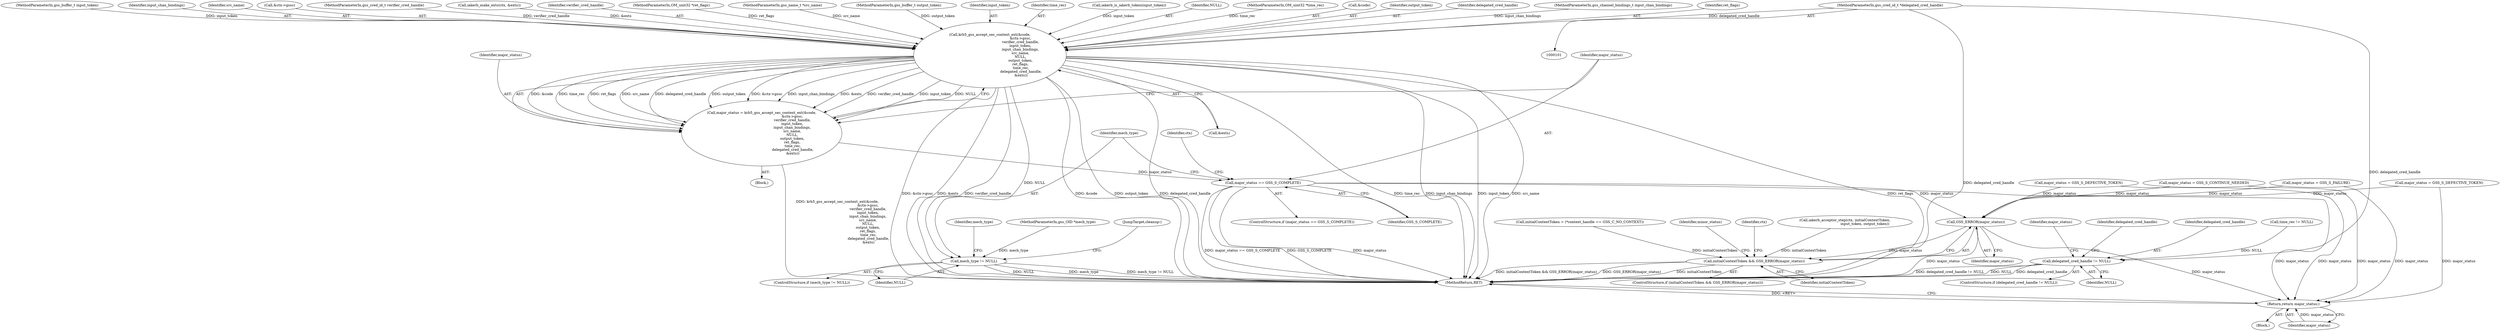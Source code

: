 digraph "0_krb5_e04f0283516e80d2f93366e0d479d13c9b5c8c2a_1@pointer" {
"1000112" [label="(MethodParameterIn,gss_cred_id_t *delegated_cred_handle)"];
"1000234" [label="(Call,delegated_cred_handle != NULL)"];
"1000253" [label="(Call,krb5_gss_accept_sec_context_ext(&code,\n                                                       &ctx->gssc,\n                                                       verifier_cred_handle,\n                                                       input_token,\n                                                       input_chan_bindings,\n                                                       src_name,\n                                                       NULL,\n                                                       output_token,\n                                                       ret_flags,\n                                                        time_rec,\n                                                        delegated_cred_handle,\n                                                        &exts))"];
"1000251" [label="(Call,major_status = krb5_gss_accept_sec_context_ext(&code,\n                                                       &ctx->gssc,\n                                                       verifier_cred_handle,\n                                                       input_token,\n                                                       input_chan_bindings,\n                                                       src_name,\n                                                       NULL,\n                                                       output_token,\n                                                       ret_flags,\n                                                        time_rec,\n                                                        delegated_cred_handle,\n                                                        &exts))"];
"1000272" [label="(Call,major_status == GSS_S_COMPLETE)"];
"1000294" [label="(Call,GSS_ERROR(major_status))"];
"1000292" [label="(Call,initialContextToken && GSS_ERROR(major_status))"];
"1000307" [label="(Return,return major_status;)"];
"1000281" [label="(Call,mech_type != NULL)"];
"1000253" [label="(Call,krb5_gss_accept_sec_context_ext(&code,\n                                                       &ctx->gssc,\n                                                       verifier_cred_handle,\n                                                       input_token,\n                                                       input_chan_bindings,\n                                                       src_name,\n                                                       NULL,\n                                                       output_token,\n                                                       ret_flags,\n                                                        time_rec,\n                                                        delegated_cred_handle,\n                                                        &exts))"];
"1000291" [label="(ControlStructure,if (initialContextToken && GSS_ERROR(major_status)))"];
"1000269" [label="(Call,&exts)"];
"1000267" [label="(Identifier,time_rec)"];
"1000274" [label="(Identifier,GSS_S_COMPLETE)"];
"1000149" [label="(Call,iakerb_is_iakerb_token(input_token))"];
"1000264" [label="(Identifier,NULL)"];
"1000111" [label="(MethodParameterIn,OM_uint32 *time_rec)"];
"1000271" [label="(ControlStructure,if (major_status == GSS_S_COMPLETE))"];
"1000251" [label="(Call,major_status = krb5_gss_accept_sec_context_ext(&code,\n                                                       &ctx->gssc,\n                                                       verifier_cred_handle,\n                                                       input_token,\n                                                       input_chan_bindings,\n                                                       src_name,\n                                                       NULL,\n                                                       output_token,\n                                                       ret_flags,\n                                                        time_rec,\n                                                        delegated_cred_handle,\n                                                        &exts))"];
"1000113" [label="(Block,)"];
"1000254" [label="(Call,&code)"];
"1000265" [label="(Identifier,output_token)"];
"1000293" [label="(Identifier,initialContextToken)"];
"1000245" [label="(Block,)"];
"1000282" [label="(Identifier,mech_type)"];
"1000295" [label="(Identifier,major_status)"];
"1000286" [label="(Identifier,mech_type)"];
"1000294" [label="(Call,GSS_ERROR(major_status))"];
"1000268" [label="(Identifier,delegated_cred_handle)"];
"1000235" [label="(Identifier,delegated_cred_handle)"];
"1000307" [label="(Return,return major_status;)"];
"1000106" [label="(MethodParameterIn,gss_channel_bindings_t input_chan_bindings)"];
"1000298" [label="(Identifier,ctx)"];
"1000162" [label="(Call,major_status = GSS_S_DEFECTIVE_TOKEN)"];
"1000266" [label="(Identifier,ret_flags)"];
"1000105" [label="(MethodParameterIn,gss_buffer_t input_token)"];
"1000283" [label="(Identifier,NULL)"];
"1000262" [label="(Identifier,input_chan_bindings)"];
"1000263" [label="(Identifier,src_name)"];
"1000273" [label="(Identifier,major_status)"];
"1000281" [label="(Call,mech_type != NULL)"];
"1000256" [label="(Call,&ctx->gssc)"];
"1000108" [label="(MethodParameterIn,gss_OID *mech_type)"];
"1000115" [label="(Call,major_status = GSS_S_FAILURE)"];
"1000104" [label="(MethodParameterIn,gss_cred_id_t verifier_cred_handle)"];
"1000247" [label="(Call,iakerb_make_exts(ctx, &exts))"];
"1000241" [label="(Call,major_status = GSS_S_CONTINUE_NEEDED)"];
"1000226" [label="(Call,time_rec != NULL)"];
"1000260" [label="(Identifier,verifier_cred_handle)"];
"1000292" [label="(Call,initialContextToken && GSS_ERROR(major_status))"];
"1000280" [label="(ControlStructure,if (mech_type != NULL))"];
"1000110" [label="(MethodParameterIn,OM_uint32 *ret_flags)"];
"1000242" [label="(Identifier,major_status)"];
"1000252" [label="(Identifier,major_status)"];
"1000236" [label="(Identifier,NULL)"];
"1000168" [label="(Call,iakerb_acceptor_step(ctx, initialContextToken,\n                                    input_token, output_token))"];
"1000308" [label="(Identifier,major_status)"];
"1000233" [label="(ControlStructure,if (delegated_cred_handle != NULL))"];
"1000107" [label="(MethodParameterIn,gss_name_t *src_name)"];
"1000272" [label="(Call,major_status == GSS_S_COMPLETE)"];
"1000109" [label="(MethodParameterIn,gss_buffer_t output_token)"];
"1000261" [label="(Identifier,input_token)"];
"1000112" [label="(MethodParameterIn,gss_cred_id_t *delegated_cred_handle)"];
"1000234" [label="(Call,delegated_cred_handle != NULL)"];
"1000239" [label="(Identifier,delegated_cred_handle)"];
"1000179" [label="(Call,major_status = GSS_S_DEFECTIVE_TOKEN)"];
"1000121" [label="(Call,initialContextToken = (*context_handle == GSS_C_NO_CONTEXT))"];
"1000290" [label="(JumpTarget,cleanup:)"];
"1000305" [label="(Identifier,minor_status)"];
"1000277" [label="(Identifier,ctx)"];
"1000309" [label="(MethodReturn,RET)"];
"1000112" -> "1000101"  [label="AST: "];
"1000112" -> "1000309"  [label="DDG: delegated_cred_handle"];
"1000112" -> "1000234"  [label="DDG: delegated_cred_handle"];
"1000112" -> "1000253"  [label="DDG: delegated_cred_handle"];
"1000234" -> "1000233"  [label="AST: "];
"1000234" -> "1000236"  [label="CFG: "];
"1000235" -> "1000234"  [label="AST: "];
"1000236" -> "1000234"  [label="AST: "];
"1000239" -> "1000234"  [label="CFG: "];
"1000242" -> "1000234"  [label="CFG: "];
"1000234" -> "1000309"  [label="DDG: NULL"];
"1000234" -> "1000309"  [label="DDG: delegated_cred_handle"];
"1000234" -> "1000309"  [label="DDG: delegated_cred_handle != NULL"];
"1000226" -> "1000234"  [label="DDG: NULL"];
"1000253" -> "1000251"  [label="AST: "];
"1000253" -> "1000269"  [label="CFG: "];
"1000254" -> "1000253"  [label="AST: "];
"1000256" -> "1000253"  [label="AST: "];
"1000260" -> "1000253"  [label="AST: "];
"1000261" -> "1000253"  [label="AST: "];
"1000262" -> "1000253"  [label="AST: "];
"1000263" -> "1000253"  [label="AST: "];
"1000264" -> "1000253"  [label="AST: "];
"1000265" -> "1000253"  [label="AST: "];
"1000266" -> "1000253"  [label="AST: "];
"1000267" -> "1000253"  [label="AST: "];
"1000268" -> "1000253"  [label="AST: "];
"1000269" -> "1000253"  [label="AST: "];
"1000251" -> "1000253"  [label="CFG: "];
"1000253" -> "1000309"  [label="DDG: &ctx->gssc"];
"1000253" -> "1000309"  [label="DDG: verifier_cred_handle"];
"1000253" -> "1000309"  [label="DDG: &code"];
"1000253" -> "1000309"  [label="DDG: output_token"];
"1000253" -> "1000309"  [label="DDG: &exts"];
"1000253" -> "1000309"  [label="DDG: delegated_cred_handle"];
"1000253" -> "1000309"  [label="DDG: time_rec"];
"1000253" -> "1000309"  [label="DDG: src_name"];
"1000253" -> "1000309"  [label="DDG: ret_flags"];
"1000253" -> "1000309"  [label="DDG: input_chan_bindings"];
"1000253" -> "1000309"  [label="DDG: input_token"];
"1000253" -> "1000251"  [label="DDG: &code"];
"1000253" -> "1000251"  [label="DDG: time_rec"];
"1000253" -> "1000251"  [label="DDG: ret_flags"];
"1000253" -> "1000251"  [label="DDG: src_name"];
"1000253" -> "1000251"  [label="DDG: delegated_cred_handle"];
"1000253" -> "1000251"  [label="DDG: output_token"];
"1000253" -> "1000251"  [label="DDG: &ctx->gssc"];
"1000253" -> "1000251"  [label="DDG: input_chan_bindings"];
"1000253" -> "1000251"  [label="DDG: &exts"];
"1000253" -> "1000251"  [label="DDG: verifier_cred_handle"];
"1000253" -> "1000251"  [label="DDG: input_token"];
"1000253" -> "1000251"  [label="DDG: NULL"];
"1000104" -> "1000253"  [label="DDG: verifier_cred_handle"];
"1000149" -> "1000253"  [label="DDG: input_token"];
"1000105" -> "1000253"  [label="DDG: input_token"];
"1000106" -> "1000253"  [label="DDG: input_chan_bindings"];
"1000107" -> "1000253"  [label="DDG: src_name"];
"1000109" -> "1000253"  [label="DDG: output_token"];
"1000110" -> "1000253"  [label="DDG: ret_flags"];
"1000111" -> "1000253"  [label="DDG: time_rec"];
"1000247" -> "1000253"  [label="DDG: &exts"];
"1000253" -> "1000281"  [label="DDG: NULL"];
"1000251" -> "1000245"  [label="AST: "];
"1000252" -> "1000251"  [label="AST: "];
"1000273" -> "1000251"  [label="CFG: "];
"1000251" -> "1000309"  [label="DDG: krb5_gss_accept_sec_context_ext(&code,\n                                                       &ctx->gssc,\n                                                       verifier_cred_handle,\n                                                       input_token,\n                                                       input_chan_bindings,\n                                                       src_name,\n                                                       NULL,\n                                                       output_token,\n                                                       ret_flags,\n                                                        time_rec,\n                                                        delegated_cred_handle,\n                                                        &exts)"];
"1000251" -> "1000272"  [label="DDG: major_status"];
"1000272" -> "1000271"  [label="AST: "];
"1000272" -> "1000274"  [label="CFG: "];
"1000273" -> "1000272"  [label="AST: "];
"1000274" -> "1000272"  [label="AST: "];
"1000277" -> "1000272"  [label="CFG: "];
"1000282" -> "1000272"  [label="CFG: "];
"1000272" -> "1000309"  [label="DDG: GSS_S_COMPLETE"];
"1000272" -> "1000309"  [label="DDG: major_status"];
"1000272" -> "1000309"  [label="DDG: major_status == GSS_S_COMPLETE"];
"1000272" -> "1000294"  [label="DDG: major_status"];
"1000272" -> "1000307"  [label="DDG: major_status"];
"1000294" -> "1000292"  [label="AST: "];
"1000294" -> "1000295"  [label="CFG: "];
"1000295" -> "1000294"  [label="AST: "];
"1000292" -> "1000294"  [label="CFG: "];
"1000294" -> "1000309"  [label="DDG: major_status"];
"1000294" -> "1000292"  [label="DDG: major_status"];
"1000179" -> "1000294"  [label="DDG: major_status"];
"1000241" -> "1000294"  [label="DDG: major_status"];
"1000162" -> "1000294"  [label="DDG: major_status"];
"1000115" -> "1000294"  [label="DDG: major_status"];
"1000294" -> "1000307"  [label="DDG: major_status"];
"1000292" -> "1000291"  [label="AST: "];
"1000292" -> "1000293"  [label="CFG: "];
"1000293" -> "1000292"  [label="AST: "];
"1000298" -> "1000292"  [label="CFG: "];
"1000305" -> "1000292"  [label="CFG: "];
"1000292" -> "1000309"  [label="DDG: initialContextToken && GSS_ERROR(major_status)"];
"1000292" -> "1000309"  [label="DDG: GSS_ERROR(major_status)"];
"1000292" -> "1000309"  [label="DDG: initialContextToken"];
"1000121" -> "1000292"  [label="DDG: initialContextToken"];
"1000168" -> "1000292"  [label="DDG: initialContextToken"];
"1000307" -> "1000113"  [label="AST: "];
"1000307" -> "1000308"  [label="CFG: "];
"1000308" -> "1000307"  [label="AST: "];
"1000309" -> "1000307"  [label="CFG: "];
"1000307" -> "1000309"  [label="DDG: <RET>"];
"1000308" -> "1000307"  [label="DDG: major_status"];
"1000179" -> "1000307"  [label="DDG: major_status"];
"1000241" -> "1000307"  [label="DDG: major_status"];
"1000162" -> "1000307"  [label="DDG: major_status"];
"1000115" -> "1000307"  [label="DDG: major_status"];
"1000281" -> "1000280"  [label="AST: "];
"1000281" -> "1000283"  [label="CFG: "];
"1000282" -> "1000281"  [label="AST: "];
"1000283" -> "1000281"  [label="AST: "];
"1000286" -> "1000281"  [label="CFG: "];
"1000290" -> "1000281"  [label="CFG: "];
"1000281" -> "1000309"  [label="DDG: mech_type"];
"1000281" -> "1000309"  [label="DDG: mech_type != NULL"];
"1000281" -> "1000309"  [label="DDG: NULL"];
"1000108" -> "1000281"  [label="DDG: mech_type"];
}
